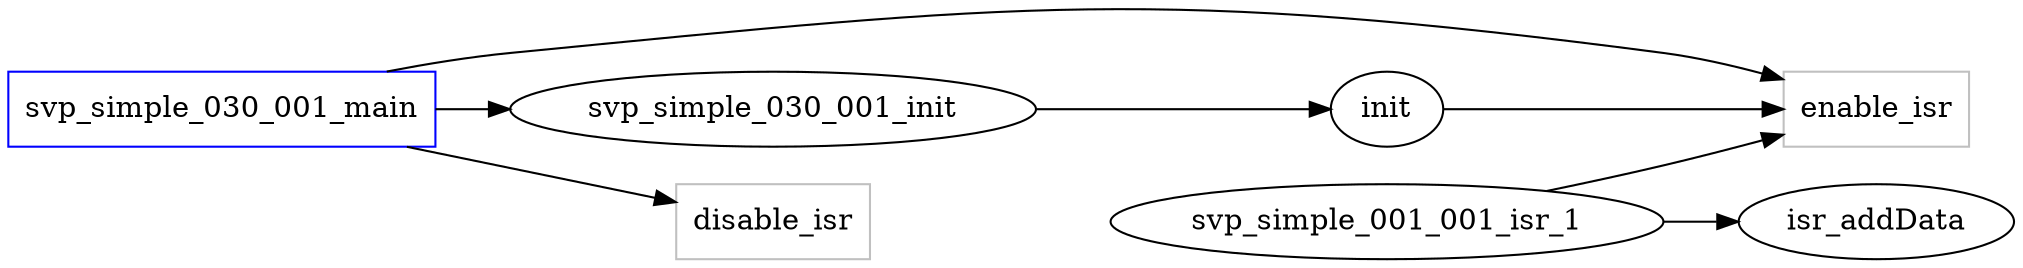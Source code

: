 digraph functioncalls {
rankdir=LR;

svp_simple_030_001_main [shape="box", color=blue];
enable_isr [label="enable_isr", shape="box", color=grey];
init -> enable_isr;
isr_addData [label="isr_addData", ];
svp_simple_001_001_isr_1 -> isr_addData;
svp_simple_001_001_isr_1 -> enable_isr;
init [label="init", ];
svp_simple_030_001_init -> init;
svp_simple_030_001_init [label="svp_simple_030_001_init", ];
svp_simple_030_001_main -> svp_simple_030_001_init;
disable_isr [label="disable_isr", shape="box", color=grey];
svp_simple_030_001_main -> disable_isr;
svp_simple_030_001_main -> enable_isr;
}

